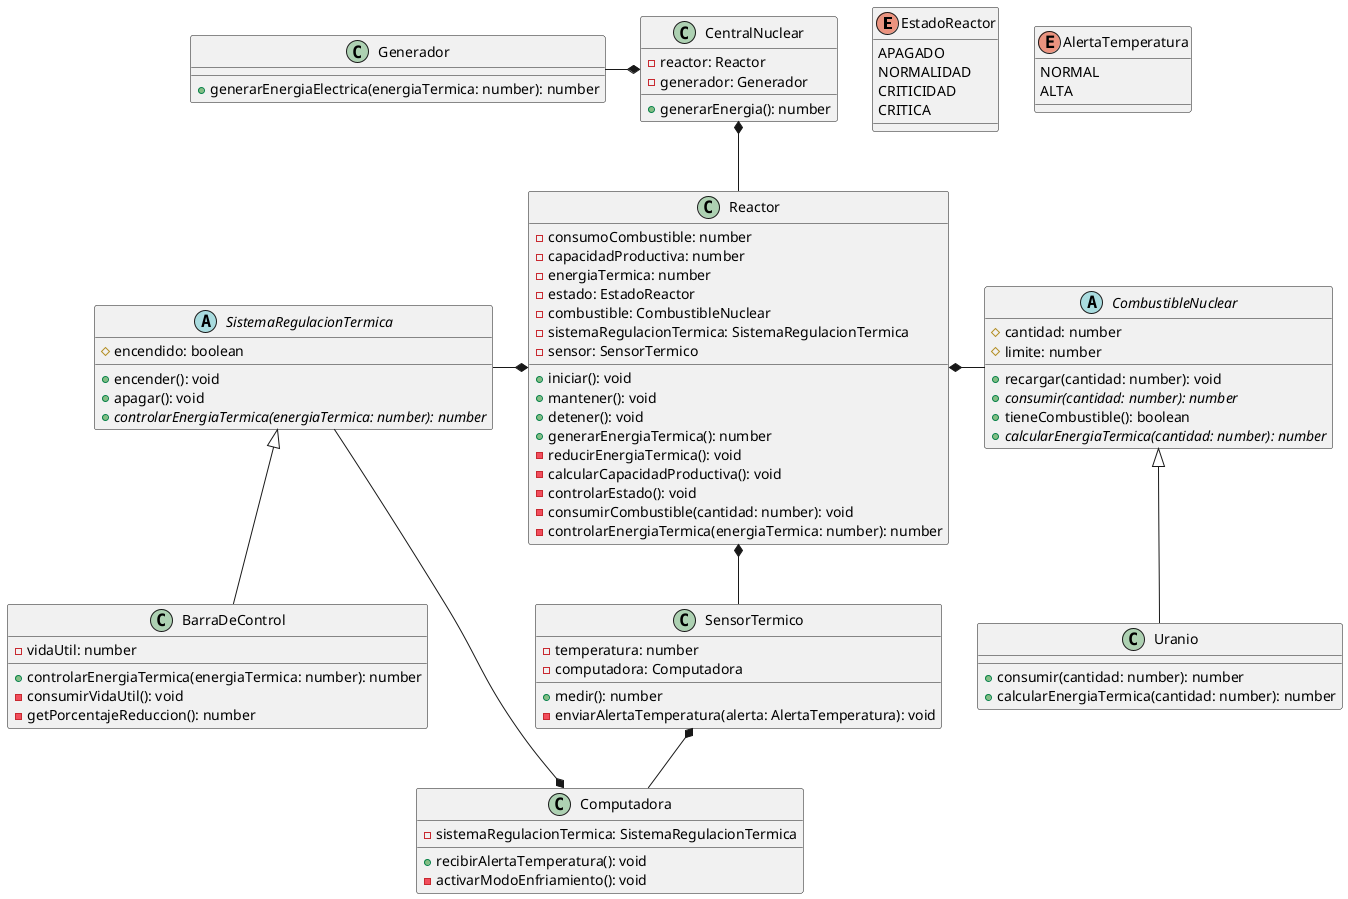 @startuml DiagramaReactor

enum EstadoReactor {
  	APAGADO
  	NORMALIDAD
  	CRITICIDAD
  	CRITICA
}

enum AlertaTemperatura {
	NORMAL
	ALTA
}

abstract class CombustibleNuclear {
  	# cantidad: number
  	# limite: number

  	+ recargar(cantidad: number): void
  	+ {abstract} consumir(cantidad: number): number
  	+ tieneCombustible(): boolean
  	+ {abstract} calcularEnergiaTermica(cantidad: number): number
}

class Uranio extends CombustibleNuclear {
  	+ consumir(cantidad: number): number
  	+ calcularEnergiaTermica(cantidad: number): number
}

abstract class SistemaRegulacionTermica {
    # encendido: boolean

    + encender(): void
    + apagar(): void
    + {abstract} controlarEnergiaTermica(energiaTermica: number): number
}

class BarraDeControl extends SistemaRegulacionTermica {
    - vidaUtil: number

    + controlarEnergiaTermica(energiaTermica: number): number
	- consumirVidaUtil(): void
    - getPorcentajeReduccion(): number
}

class SensorTermico {
	- temperatura: number
	- computadora: Computadora

  	+ medir(): number
	- enviarAlertaTemperatura(alerta: AlertaTemperatura): void
}

class Computadora {
  	- sistemaRegulacionTermica: SistemaRegulacionTermica

  	+ recibirAlertaTemperatura(): void
  	- activarModoEnfriamiento(): void
}

class Reactor {
	- consumoCombustible: number
	- capacidadProductiva: number
	- energiaTermica: number
	- estado: EstadoReactor
	- combustible: CombustibleNuclear
	- sistemaRegulacionTermica: SistemaRegulacionTermica
	- sensor: SensorTermico

	+ iniciar(): void
	+ mantener(): void
	+ detener(): void
	+ generarEnergiaTermica(): number
	- reducirEnergiaTermica(): void
	- calcularCapacidadProductiva(): void
	- controlarEstado(): void
	- consumirCombustible(cantidad: number): void
	- controlarEnergiaTermica(energiaTermica: number): number
}

class Generador {
	+ generarEnergiaElectrica(energiaTermica: number): number
}

class CentralNuclear {
	- reactor: Reactor
	- generador: Generador

	+ generarEnergia(): number
}

' relaciones

Reactor *-r- CombustibleNuclear
Reactor *-- SensorTermico
Reactor *-l- SistemaRegulacionTermica

Computadora *-l- SistemaRegulacionTermica
SensorTermico *-- Computadora

CentralNuclear *-- Reactor
CentralNuclear *-l- Generador

@enduml